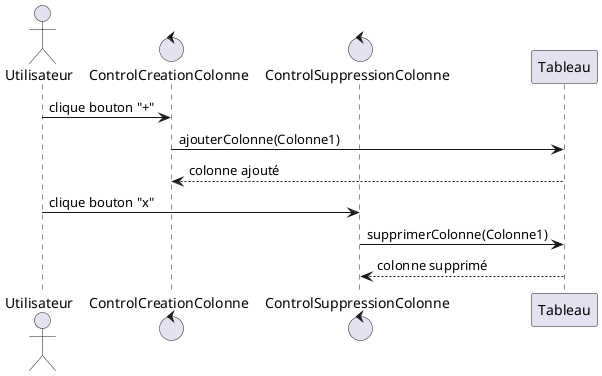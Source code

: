 @startuml
actor Utilisateur
control ControlCreationColonne
control ControlSuppressionColonne

Utilisateur -> ControlCreationColonne: clique bouton "+"
ControlCreationColonne -> Tableau: ajouterColonne(Colonne1)
Tableau --> ControlCreationColonne: colonne ajouté

Utilisateur -> ControlSuppressionColonne: clique bouton "x"
ControlSuppressionColonne -> Tableau: supprimerColonne(Colonne1)
Tableau --> ControlSuppressionColonne: colonne supprimé
@enduml
